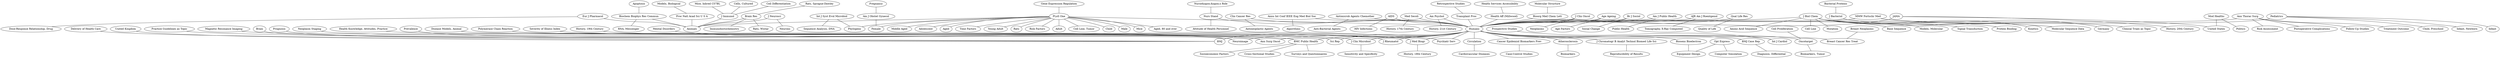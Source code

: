 strict graph layer0 {
	graph [name=layer0];
	node [label="\N"];
	75	[label="Nurse&apos;&apos;s Role",
		level=1,
		src_id=8837,
		weight=34.85782241821289];
	2731	[label="Nurs Stand",
		src_id=6935,
		weight=17.88532066345215];
	75 -- 2731	[level=1,
		weight=1756.0];
	5786	[label="Eur J Pharmacol",
		src_id=3862,
		weight=17.88532066345215];
	60	[label="Dose-Response Relationship, Drug",
		level=1,
		src_id=9159,
		weight=36.910797119140625];
	5786 -- 60	[level=1,
		weight=4085.0];
	7	[label=Animals,
		level=1,
		src_id=8728,
		weight=87.04492950439453];
	5786 -- 7	[level=1,
		weight=12056.0];
	68	[label="Gene Expression Regulation",
		level=1,
		src_id=9634,
		weight=35.377864837646484];
	7052	[label="PLoS One",
		src_id=2471,
		weight=17.88532066345215];
	68 -- 7052	[level=1,
		weight=8221.0];
	39	[label="Disease Models, Animal",
		level=1,
		src_id=8812,
		weight=42.29903030395508];
	6342	[label="Sci Rep",
		src_id=3323,
		weight=17.88532066345215];
	39 -- 6342	[level=1,
		weight=4021.0];
	86	[label="Practice Guidelines as Topic",
		level=1,
		src_id=8846,
		weight=32.979278564453125];
	2994	[label=BMJ,
		src_id=6672,
		weight=17.88532066345215];
	86 -- 2994	[level=1,
		weight=1412.0];
	1884	[label="Clin Cancer Res",
		src_id=7786,
		weight=17.88532066345215];
	1	[label=Humans,
		level=1,
		src_id=8710,
		weight=100.0];
	1884 -- 1	[level=1,
		weight=15116.0];
	50	[label="Antineoplastic Agents",
		level=1,
		src_id=8940,
		weight=39.17168426513672];
	1884 -- 50	[level=1,
		weight=3135.0];
	91	[label="Polymerase Chain Reaction",
		level=1,
		src_id=9629,
		weight=32.44944763183594];
	4388	[label="J Clin Microbiol",
		src_id=5269,
		weight=17.88532066345215];
	91 -- 4388	[level=1,
		weight=3708.0];
	97	[label="Molecular Structure",
		level=1,
		src_id=9173,
		weight=31.903982162475586];
	2619	[label="Bioorg Med Chem Lett",
		src_id=7044,
		weight=17.88532066345215];
	97 -- 2619	[level=1,
		weight=6426.0];
	5870	[label="Annu Int Conf IEEE Eng Med Biol Soc",
		src_id=3781,
		weight=17.88532066345215];
	5870 -- 1	[level=1,
		weight=15584.0];
	59	[label=Algorithms,
		level=1,
		src_id=8775,
		weight=36.95842361450195];
	5870 -- 59	[level=1,
		weight=6812.0];
	5285	[label="Antimicrob Agents Chemother",
		src_id=4349,
		weight=17.88532066345215];
	5285 -- 1	[level=1,
		weight=9543.0];
	63	[label="Anti-Bacterial Agents",
		level=1,
		src_id=9128,
		weight=36.525901794433594];
	5285 -- 63	[level=1,
		weight=6851.0];
	3175	[label=AIDS,
		src_id=6492,
		weight=17.88532066345215];
	78	[label="HIV Infections",
		level=1,
		src_id=8915,
		weight=34.645965576171875];
	3175 -- 78	[level=1,
		weight=7241.0];
	3175 -- 1	[level=1,
		weight=8583.0];
	5342	[label="J Biol Chem",
		src_id=4296,
		weight=17.88532066345215];
	26	[label="Signal Transduction",
		level=1,
		src_id=8884,
		weight=50.01390075683594];
	5342 -- 26	[level=1,
		weight=11256.0];
	82	[label="Protein Binding",
		level=1,
		src_id=9195,
		weight=33.38127899169922];
	5342 -- 82	[level=1,
		weight=18283.0];
	5342 -- 1	[level=1,
		weight=43889.0];
	95	[label=Kinetics,
		level=1,
		src_id=9510,
		weight=31.903982162475586];
	5342 -- 95	[level=1,
		weight=9781.0];
	45	[label="Amino Acid Sequence",
		level=1,
		src_id=8962,
		weight=39.80710983276367];
	5342 -- 45	[level=1,
		weight=16234.0];
	33	[label="Molecular Sequence Data",
		level=1,
		src_id=8959,
		weight=44.5545539855957];
	5342 -- 33	[level=1,
		weight=18024.0];
	62	[label="Cell Line",
		level=1,
		src_id=8864,
		weight=36.76728820800781];
	5342 -- 62	[level=1,
		weight=13738.0];
	43	[label=Mutation,
		level=1,
		src_id=9454,
		weight=41.10615539550781];
	5342 -- 43	[level=1,
		weight=11136.0];
	67	[label="Base Sequence",
		level=1,
		src_id=8965,
		weight=36.03459167480469];
	5342 -- 67	[level=1,
		weight=7847.0];
	57	[label="Models, Molecular",
		level=1,
		src_id=9219,
		weight=36.95842361450195];
	5342 -- 57	[level=1,
		weight=8421.0];
	64	[label="Severity of Illness Index",
		level=1,
		src_id=9086,
		weight=36.379722595214844];
	4455	[label="J Rheumatol",
		src_id=5202,
		weight=17.88532066345215];
	64 -- 4455	[level=1,
		weight=1831.0];
	5	[label="Middle Aged",
		level=1,
		src_id=8759,
		weight=90.52001953125];
	7052 -- 5	[level=1,
		weight=36330.0];
	8	[label=Adolescent,
		level=1,
		src_id=8792,
		weight=83.36589813232422];
	7052 -- 8	[level=1,
		weight=15817.0];
	6	[label=Aged,
		level=1,
		src_id=8788,
		weight=87.94000244140625];
	7052 -- 6	[level=1,
		weight=24480.0];
	18	[label="Time Factors",
		level=1,
		src_id=8809,
		weight=58.327762603759766];
	7052 -- 18	[level=1,
		weight=9082.0];
	7052 -- 1	[level=1,
		weight=123522.0];
	10	[label="Young Adult",
		level=1,
		src_id=8796,
		weight=75.45704650878906];
	7052 -- 10	[level=1,
		weight=19593.0];
	19	[label=Rats,
		level=1,
		src_id=8806,
		weight=57.85266876220703];
	7052 -- 19	[level=1,
		weight=9825.0];
	12	[label="Risk Factors",
		level=1,
		src_id=8825,
		weight=71.24629974365234];
	7052 -- 12	[level=1,
		weight=8991.0];
	4	[label=Adult,
		level=1,
		src_id=8787,
		weight=93.66877746582031];
	7052 -- 4	[level=1,
		weight=41478.0];
	49	[label="Cell Line, Tumor",
		level=1,
		src_id=9303,
		weight=39.2574577331543];
	7052 -- 49	[level=1,
		weight=9900.0];
	53	[label=Phylogeny,
		level=1,
		src_id=8955,
		weight=37.70623016357422];
	7052 -- 53	[level=1,
		weight=9151.0];
	9	[label=Child,
		level=1,
		src_id=8794,
		weight=76.380126953125];
	7052 -- 9	[level=1,
		weight=8973.0];
	2	[label=Female,
		level=1,
		src_id=8751,
		weight=98.26700592041016];
	7052 -- 2	[level=1,
		weight=79076.0];
	3	[label=Male,
		level=1,
		src_id=8720,
		weight=97.60003662109375];
	7052 -- 3	[level=1,
		weight=77183.0];
	7052 -- 7	[level=1,
		weight=78794.0];
	16	[label=Mice,
		level=1,
		src_id=8810,
		weight=65.6065444946289];
	7052 -- 16	[level=1,
		weight=29160.0];
	13	[label="Aged, 80 and over",
		level=1,
		src_id=8935,
		weight=70.82869720458984];
	7052 -- 13	[level=1,
		weight=9206.0];
	54	[label=Apoptosis,
		level=1,
		src_id=9197,
		weight=37.61417007446289];
	5044	[label="Biochem Biophys Res Commun",
		src_id=4603,
		weight=17.88532066345215];
	54 -- 5044	[level=1,
		weight=3472.0];
	22	[label=Pregnancy,
		level=1,
		src_id=8802,
		weight=51.468326568603516];
	5120	[label="Am J Obstet Gynecol",
		src_id=4528,
		weight=17.88532066345215];
	22 -- 5120	[level=1,
		weight=7242.0];
	7683	[label="MMW Fortschr Med",
		src_id=186,
		weight=17.88532066345215];
	7683 -- 1	[level=1,
		weight=13535.0];
	69	[label="Clinical Trials as Topic",
		level=1,
		src_id=9039,
		weight=35.377864837646484];
	7683 -- 69	[level=1,
		weight=830.0];
	85	[label=Germany,
		level=1,
		src_id=8724,
		weight=33.0372314453125];
	7683 -- 85	[level=1,
		weight=3466.0];
	15	[label="Retrospective Studies",
		level=1,
		src_id=8934,
		weight=66.80177307128906];
	5458	[label="Transplant Proc",
		src_id=4183,
		weight=17.88532066345215];
	15 -- 5458	[level=1,
		weight=4923.0];
	30	[label="History, 19th Century",
		level=1,
		src_id=8714,
		weight=45.821563720703125];
	2261	[label="J Med Biogr",
		src_id=7400,
		weight=17.88532066345215];
	30 -- 2261	[level=1,
		weight=672.0];
	40	[label="Models, Biological",
		level=1,
		src_id=8781,
		weight=42.29903030395508];
	4365	[label="Proc Natl Acad Sci U S A",
		src_id=5292,
		weight=17.88532066345215];
	40 -- 4365	[level=1,
		weight=4280.0];
	5458 -- 1	[level=1,
		weight=16116.0];
	5120 -- 2	[level=1,
		weight=10693.0];
	2619 -- 1	[level=1,
		weight=11666.0];
	5597	[label="Med Secoli",
		src_id=4041,
		weight=17.88532066345215];
	5597 -- 1	[level=1,
		weight=326.0];
	94	[label="History, 17th Century",
		level=1,
		src_id=8713,
		weight=31.96539878845215];
	5597 -- 94	[level=1,
		weight=103.0];
	84	[label="Mental Disorders",
		level=1,
		src_id=8711,
		weight=33.095008850097656];
	1881	[label="Psychiatr Serv",
		src_id=7789,
		weight=17.88532066345215];
	84 -- 1881	[level=1,
		weight=2296.0];
	70	[label="RNA, Messenger",
		level=1,
		src_id=9724,
		weight=35.274925231933594];
	5044 -- 70	[level=1,
		weight=3315.0];
	5044 -- 7	[level=1,
		weight=21309.0];
	5112	[label="Am Psychol",
		src_id=4536,
		weight=17.88532066345215];
	5112 -- 1	[level=1,
		weight=2020.0];
	72	[label="History, 21st Century",
		level=1,
		src_id=8731,
		weight=35.274925231933594];
	5112 -- 72	[level=1,
		weight=481.0];
	3606	[label="J Clin Oncol",
		src_id=6060,
		weight=17.88532066345215];
	3606 -- 1	[level=1,
		weight=17405.0];
	35	[label=Neoplasms,
		level=1,
		src_id=8938,
		weight=44.00115966796875];
	3606 -- 35	[level=1,
		weight=2542.0];
	55	[label="Attitude of Health Personnel",
		level=1,
		src_id=8841,
		weight=37.42885971069336];
	2731 -- 55	[level=1,
		weight=1130.0];
	2731 -- 1	[level=1,
		weight=11758.0];
	4932	[label="Age Ageing",
		src_id=4716,
		weight=17.88532066345215];
	4932 -- 1	[level=1,
		weight=3252.0];
	96	[label="Age Factors",
		level=1,
		src_id=9421,
		weight=31.903982162475586];
	4932 -- 96	[level=1,
		weight=903.0];
	4365 -- 7	[level=1,
		weight=32886.0];
	4993	[label="Br J Sociol",
		src_id=4656,
		weight=17.88532066345215];
	4993 -- 1	[level=1,
		weight=746.0];
	83	[label="Social Change",
		level=1,
		src_id=8739,
		weight=33.095008850097656];
	4993 -- 83	[level=1,
		weight=181.0];
	4460	[label=JAMA,
		src_id=5196,
		weight=17.88532066345215];
	4460 -- 1	[level=1,
		weight=19588.0];
	21	[label="History, 20th Century",
		level=1,
		src_id=8716,
		weight=55.34901809692383];
	4460 -- 21	[level=1,
		weight=865.0];
	14	[label="United States",
		level=1,
		src_id=8726,
		weight=69.37049865722656];
	4460 -- 14	[level=1,
		weight=5661.0];
	23	[label="Prospective Studies",
		level=1,
		src_id=8829,
		weight=51.44209289550781];
	3756	[label="Int J Cardiol",
		src_id=5911,
		weight=17.88532066345215];
	23 -- 3756	[level=1,
		weight=2532.0];
	36	[label="Magnetic Resonance Imaging",
		level=1,
		src_id=8815,
		weight=43.684322357177734];
	2367	[label=Neuroimage,
		src_id=7294,
		weight=17.88532066345215];
	36 -- 2367	[level=1,
		weight=8854.0];
	5663	[label="Ann Thorac Surg",
		src_id=3982,
		weight=17.88532066345215];
	44	[label="Risk Assessment",
		level=1,
		src_id=9251,
		weight=40.94771957397461];
	5663 -- 44	[level=1,
		weight=2383.0];
	5663 -- 1	[level=1,
		weight=19992.0];
	48	[label="Postoperative Complications",
		level=1,
		src_id=9152,
		weight=39.5128173828125];
	5663 -- 48	[level=1,
		weight=3826.0];
	25	[label="Follow-Up Studies",
		level=1,
		src_id=8996,
		weight=50.85843276977539];
	5663 -- 25	[level=1,
		weight=4385.0];
	11	[label="Treatment Outcome",
		level=1,
		src_id=8791,
		weight=74.7963638305664];
	5663 -- 11	[level=1,
		weight=4747.0];
	5790	[label="Am J Public Health",
		src_id=3858,
		weight=17.88532066345215];
	5790 -- 1	[level=1,
		weight=8960.0];
	66	[label="Public Health",
		level=1,
		src_id=8737,
		weight=36.1337890625];
	5790 -- 66	[level=1,
		weight=1469.0];
	88	[label="Health Services Accessibility",
		level=1,
		src_id=9003,
		weight=32.74565124511719];
	3644	[label="Health Aff (Millwood)",
		src_id=6019,
		weight=17.88532066345215];
	88 -- 3644	[level=1,
		weight=710.0];
	3644 -- 1	[level=1,
		weight=5291.0];
	4129	[label="AJR Am J Roentgenol",
		src_id=5532,
		weight=17.88532066345215];
	4129 -- 1	[level=1,
		weight=11816.0];
	32	[label="Tomography, X-Ray Computed",
		level=1,
		src_id=9276,
		weight=44.656944274902344];
	4129 -- 32	[level=1,
		weight=4296.0];
	27	[label=Prognosis,
		level=1,
		src_id=8933,
		weight=48.82526397705078];
	2152	[label="Ann Surg Oncol",
		src_id=7513,
		weight=17.88532066345215];
	27 -- 2152	[level=1,
		weight=4582.0];
	2419	[label="Qual Life Res",
		src_id=7240,
		weight=17.88532066345215];
	76	[label="Quality of Life",
		level=1,
		src_id=9235,
		weight=34.752174377441406];
	2419 -- 76	[level=1,
		weight=3318.0];
	2419 -- 1	[level=1,
		weight=3794.0];
	41	[label=Prevalence,
		level=1,
		src_id=9071,
		weight=41.806114196777344];
	2655	[label="BMC Public Health",
		src_id=701,
		weight=17.88532066345215];
	41 -- 2655	[level=1,
		weight=1900.0];
	34	[label="Cells, Cultured",
		level=1,
		src_id=8858,
		weight=44.24479675292969];
	5344	[label="J Immunol",
		src_id=4293,
		weight=17.88532066345215];
	34 -- 5344	[level=1,
		weight=7324.0];
	73	[label="Cell Proliferation",
		level=1,
		src_id=8860,
		weight=35.06745910644531];
	6456	[label=Oncotarget,
		src_id=3187,
		weight=17.88532066345215];
	73 -- 6456	[level=1,
		weight=3988.0];
	87	[label="Delivery of Health Care",
		level=1,
		src_id=9005,
		weight=32.862831115722656];
	87 -- 2994	[level=1,
		weight=1316.0];
	4108	[label="Mod Healthc",
		src_id=5554,
		weight=17.88532066345215];
	93	[label=Politics,
		level=1,
		src_id=8749,
		weight=32.026611328125];
	4108 -- 93	[level=1,
		weight=1109.0];
	4108 -- 14	[level=1,
		weight=8734.0];
	4899	[label=Pediatrics,
		src_id=4750,
		weight=17.88532066345215];
	4899 -- 1	[level=1,
		weight=15553.0];
	20	[label="Child, Preschool",
		level=1,
		src_id=8805,
		weight=56.81303405761719];
	4899 -- 20	[level=1,
		weight=5029.0];
	37	[label="Infant, Newborn",
		level=1,
		src_id=8801,
		weight=42.81869888305664];
	4899 -- 37	[level=1,
		weight=4784.0];
	28	[label=Infant,
		level=1,
		src_id=8803,
		weight=48.53419876098633];
	4899 -- 28	[level=1,
		weight=4976.0];
	2830	[label="Biosens Bioelectron",
		src_id=6840,
		weight=17.88532066345215];
	1 -- 2830	[level=1,
		weight=4424.0];
	5667	[label=Circulation,
		src_id=3977,
		weight=17.88532066345215];
	1 -- 5667	[level=1,
		weight=18087.0];
	1 -- 6456	[level=1,
		weight=14779.0];
	2517	[label="Cancer Epidemiol Biomarkers Prev",
		src_id=7145,
		weight=17.88532066345215];
	1 -- 2517	[level=1,
		weight=6226.0];
	1 -- 2261	[level=1,
		weight=720.0];
	5462	[label=Atherosclerosis,
		src_id=4179,
		weight=17.88532066345215];
	1 -- 5462	[level=1,
		weight=7595.0];
	1 -- 6342	[level=1,
		weight=34325.0];
	7876	[label="J Chromatogr B Analyt Technol Biomed Life Sci",
		src_id=1662,
		weight=17.88532066345215];
	1 -- 7876	[level=1,
		weight=4857.0];
	1 -- 2655	[level=1,
		weight=12976.0];
	1 -- 3756	[level=1,
		weight=20930.0];
	1 -- 4388	[level=1,
		weight=14290.0];
	1 -- 1881	[level=1,
		weight=5498.0];
	3767	[label="Breast Cancer Res Treat",
		src_id=5900,
		weight=17.88532066345215];
	1 -- 3767	[level=1,
		weight=6988.0];
	1 -- 4455	[level=1,
		weight=8696.0];
	6496	[label="BMJ Case Rep",
		src_id=3147,
		weight=17.88532066345215];
	1 -- 6496	[level=1,
		weight=17143.0];
	1 -- 2994	[level=1,
		weight=40047.0];
	1 -- 2152	[level=1,
		weight=9249.0];
	1 -- 2367	[level=1,
		weight=13411.0];
	7892	[label="Opt Express",
		src_id=1644,
		weight=17.88532066345215];
	101	[label="Equipment Design",
		level=1,
		src_id=9119,
		weight=31.468103408813477];
	7892 -- 101	[level=1,
		weight=7485.0];
	65	[label="Computer Simulation",
		level=1,
		src_id=8773,
		weight=36.330772399902344];
	7892 -- 65	[level=1,
		weight=3644.0];
	2830 -- 101	[level=1,
		weight=4069.0];
	89	[label="Cardiovascular Diseases",
		level=1,
		src_id=8827,
		weight=32.62773895263672];
	5667 -- 89	[level=1,
		weight=1819.0];
	99	[label="Biomarkers, Tumor",
		level=1,
		src_id=8937,
		weight=31.71846580505371];
	6456 -- 99	[level=1,
		weight=2448.0];
	77	[label="Case-Control Studies",
		level=1,
		src_id=9088,
		weight=34.645965576171875];
	2517 -- 77	[level=1,
		weight=1839.0];
	46	[label="Rats, Sprague-Dawley",
		level=1,
		src_id=8930,
		weight=39.723411560058594];
	4526	[label="Brain Res",
		src_id=5120,
		weight=17.88532066345215];
	46 -- 4526	[level=1,
		weight=4615.0];
	81	[label="Cell Differentiation",
		level=1,
		src_id=8856,
		weight=33.88600158691406];
	81 -- 5344	[level=1,
		weight=4232.0];
	98	[label="Bacterial Proteins",
		level=1,
		src_id=9104,
		weight=31.71846580505371];
	5343	[label="J Bacteriol",
		src_id=4295,
		weight=17.88532066345215];
	98 -- 5343	[level=1,
		weight=7765.0];
	74	[label="Mice, Inbred C57BL",
		level=1,
		src_id=9105,
		weight=34.910438537597656];
	74 -- 5344	[level=1,
		weight=9672.0];
	61	[label="History, 18th Century",
		level=1,
		src_id=8717,
		weight=36.910797119140625];
	2261 -- 61	[level=1,
		weight=209.0];
	58	[label=Biomarkers,
		level=1,
		src_id=8998,
		weight=36.95842361450195];
	5462 -- 58	[level=1,
		weight=1494.0];
	71	[label=Immunohistochemistry,
		level=1,
		src_id=8857,
		weight=35.274925231933594];
	4526 -- 71	[level=1,
		weight=2278.0];
	51	[label="Rats, Wistar",
		level=1,
		src_id=9306,
		weight=38.868873596191406];
	4526 -- 51	[level=1,
		weight=2818.0];
	4526 -- 7	[level=1,
		weight=14802.0];
	79	[label="Health Knowledge, Attitudes, Practice",
		level=1,
		src_id=8918,
		weight=34.2696647644043];
	79 -- 2655	[level=1,
		weight=1144.0];
	5344 -- 7	[level=1,
		weight=21991.0];
	38	[label="Reproducibility of Results",
		level=1,
		src_id=9319,
		weight=42.781951904296875];
	7876 -- 38	[level=1,
		weight=4785.0];
	17	[label="Surveys and Questionnaires",
		level=1,
		src_id=8833,
		weight=61.09681701660156];
	2655 -- 17	[level=1,
		weight=3129.0];
	42	[label="Socioeconomic Factors",
		level=1,
		src_id=8736,
		weight=41.34180450439453];
	2655 -- 42	[level=1,
		weight=1701.0];
	24	[label="Cross-Sectional Studies",
		level=1,
		src_id=9093,
		weight=50.91201400756836];
	2655 -- 24	[level=1,
		weight=3415.0];
	3820	[label="J Neurosci",
		src_id=5848,
		weight=17.88532066345215];
	80	[label=Neurons,
		level=1,
		src_id=8927,
		weight=34.106163024902344];
	3820 -- 80	[level=1,
		weight=8210.0];
	3820 -- 7	[level=1,
		weight=21773.0];
	56	[label="Breast Neoplasms",
		level=1,
		src_id=8826,
		weight=37.14784240722656];
	56 -- 3767	[level=1,
		weight=6563.0];
	52	[label="Sensitivity and Specificity",
		level=1,
		src_id=8786,
		weight=38.6500244140625];
	4388 -- 52	[level=1,
		weight=3916.0];
	5343 -- 33	[level=1,
		weight=5745.0];
	7266	[label="Int J Syst Evol Microbiol",
		src_id=227,
		weight=17.88532066345215];
	7266 -- 53	[level=1,
		weight=9399.0];
	92	[label="Sequence Analysis, DNA",
		level=1,
		src_id=9200,
		weight=32.329627990722656];
	7266 -- 92	[level=1,
		weight=7631.0];
	29	[label="Diagnosis, Differential",
		level=1,
		src_id=9064,
		weight=47.48917770385742];
	6496 -- 29	[level=1,
		weight=4796.0];
	47	[label="United Kingdom",
		level=1,
		src_id=8729,
		weight=39.68144989013672];
	47 -- 2994	[level=1,
		weight=9614.0];
	90	[label="Neoplasm Staging",
		level=1,
		src_id=8936,
		weight=32.56850051879883];
	90 -- 2152	[level=1,
		weight=3404.0];
	31	[label=Brain,
		level=1,
		src_id=8811,
		weight=44.69098663330078];
	31 -- 2367	[level=1,
		weight=6791.0];
}
